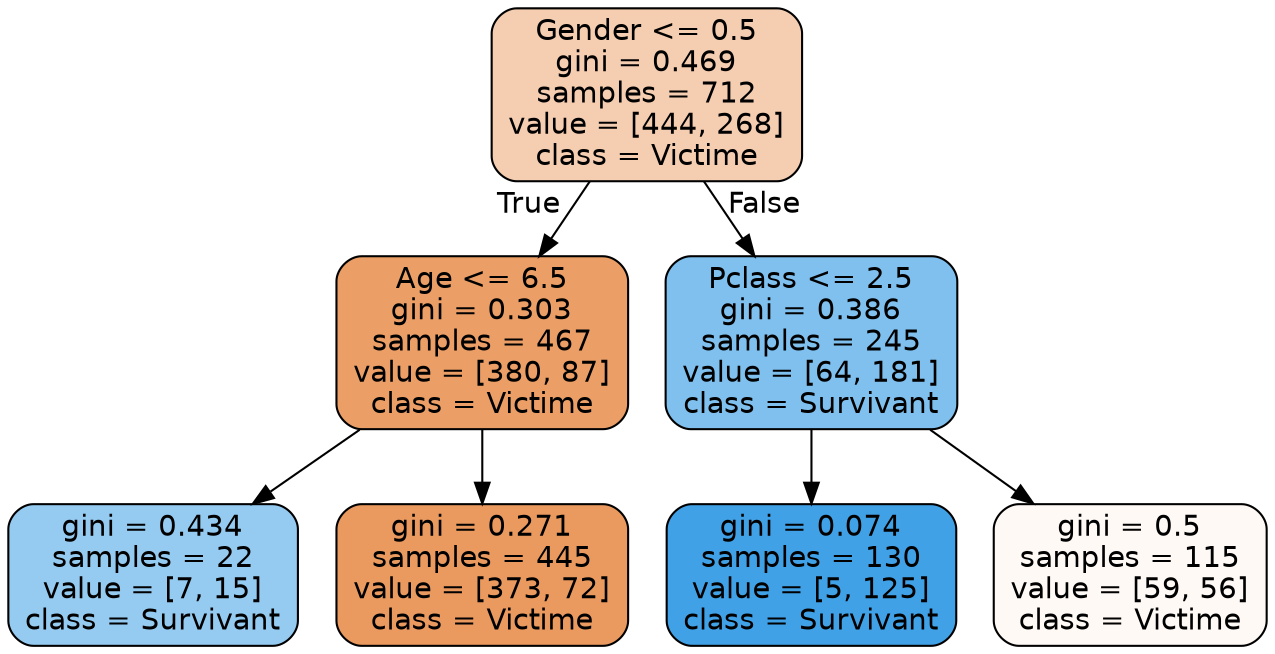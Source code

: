 digraph Tree {
node [shape=box, style="filled, rounded", color="black", fontname="helvetica"] ;
edge [fontname="helvetica"] ;
0 [label="Gender <= 0.5\ngini = 0.469\nsamples = 712\nvalue = [444, 268]\nclass = Victime", fillcolor="#f5cdb1"] ;
1 [label="Age <= 6.5\ngini = 0.303\nsamples = 467\nvalue = [380, 87]\nclass = Victime", fillcolor="#eb9e66"] ;
0 -> 1 [labeldistance=2.5, labelangle=45, headlabel="True"] ;
2 [label="gini = 0.434\nsamples = 22\nvalue = [7, 15]\nclass = Survivant", fillcolor="#95cbf1"] ;
1 -> 2 ;
3 [label="gini = 0.271\nsamples = 445\nvalue = [373, 72]\nclass = Victime", fillcolor="#ea995f"] ;
1 -> 3 ;
4 [label="Pclass <= 2.5\ngini = 0.386\nsamples = 245\nvalue = [64, 181]\nclass = Survivant", fillcolor="#7fc0ee"] ;
0 -> 4 [labeldistance=2.5, labelangle=-45, headlabel="False"] ;
5 [label="gini = 0.074\nsamples = 130\nvalue = [5, 125]\nclass = Survivant", fillcolor="#41a1e6"] ;
4 -> 5 ;
6 [label="gini = 0.5\nsamples = 115\nvalue = [59, 56]\nclass = Victime", fillcolor="#fef9f5"] ;
4 -> 6 ;
}